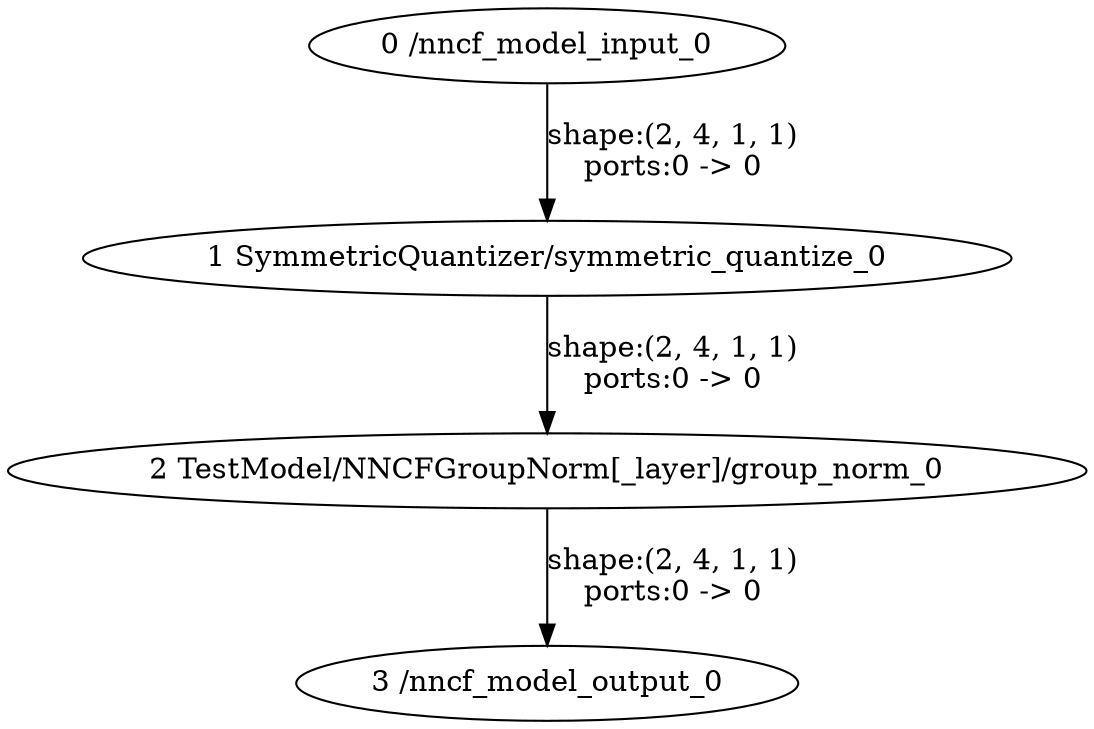 strict digraph  {
"0 /nncf_model_input_0" [id=0, type=nncf_model_input];
"1 SymmetricQuantizer/symmetric_quantize_0" [id=1, type=symmetric_quantize];
"2 TestModel/NNCFGroupNorm[_layer]/group_norm_0" [id=2, type=group_norm];
"3 /nncf_model_output_0" [id=3, type=nncf_model_output];
"0 /nncf_model_input_0" -> "1 SymmetricQuantizer/symmetric_quantize_0"  [label="shape:(2, 4, 1, 1)\nports:0 -> 0", style=solid];
"1 SymmetricQuantizer/symmetric_quantize_0" -> "2 TestModel/NNCFGroupNorm[_layer]/group_norm_0"  [label="shape:(2, 4, 1, 1)\nports:0 -> 0", style=solid];
"2 TestModel/NNCFGroupNorm[_layer]/group_norm_0" -> "3 /nncf_model_output_0"  [label="shape:(2, 4, 1, 1)\nports:0 -> 0", style=solid];
}
